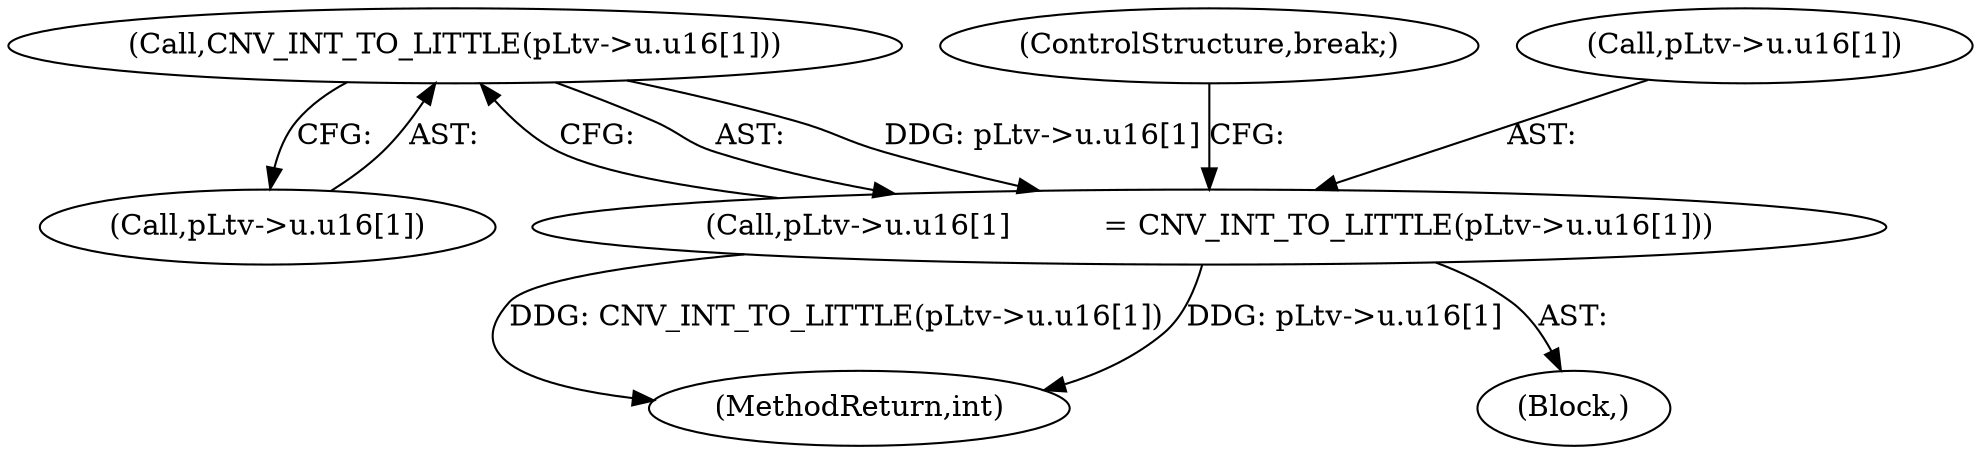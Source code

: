 digraph "0_linux_b5e2f339865fb443107e5b10603e53bbc92dc054_0@array" {
"1001534" [label="(Call,CNV_INT_TO_LITTLE(pLtv->u.u16[1]))"];
"1001526" [label="(Call,pLtv->u.u16[1]          = CNV_INT_TO_LITTLE(pLtv->u.u16[1]))"];
"1002520" [label="(MethodReturn,int)"];
"1001526" [label="(Call,pLtv->u.u16[1]          = CNV_INT_TO_LITTLE(pLtv->u.u16[1]))"];
"1001542" [label="(ControlStructure,break;)"];
"1001535" [label="(Call,pLtv->u.u16[1])"];
"1001534" [label="(Call,CNV_INT_TO_LITTLE(pLtv->u.u16[1]))"];
"1000412" [label="(Block,)"];
"1001527" [label="(Call,pLtv->u.u16[1])"];
"1001534" -> "1001526"  [label="AST: "];
"1001534" -> "1001535"  [label="CFG: "];
"1001535" -> "1001534"  [label="AST: "];
"1001526" -> "1001534"  [label="CFG: "];
"1001534" -> "1001526"  [label="DDG: pLtv->u.u16[1]"];
"1001526" -> "1000412"  [label="AST: "];
"1001527" -> "1001526"  [label="AST: "];
"1001542" -> "1001526"  [label="CFG: "];
"1001526" -> "1002520"  [label="DDG: CNV_INT_TO_LITTLE(pLtv->u.u16[1])"];
"1001526" -> "1002520"  [label="DDG: pLtv->u.u16[1]"];
}
